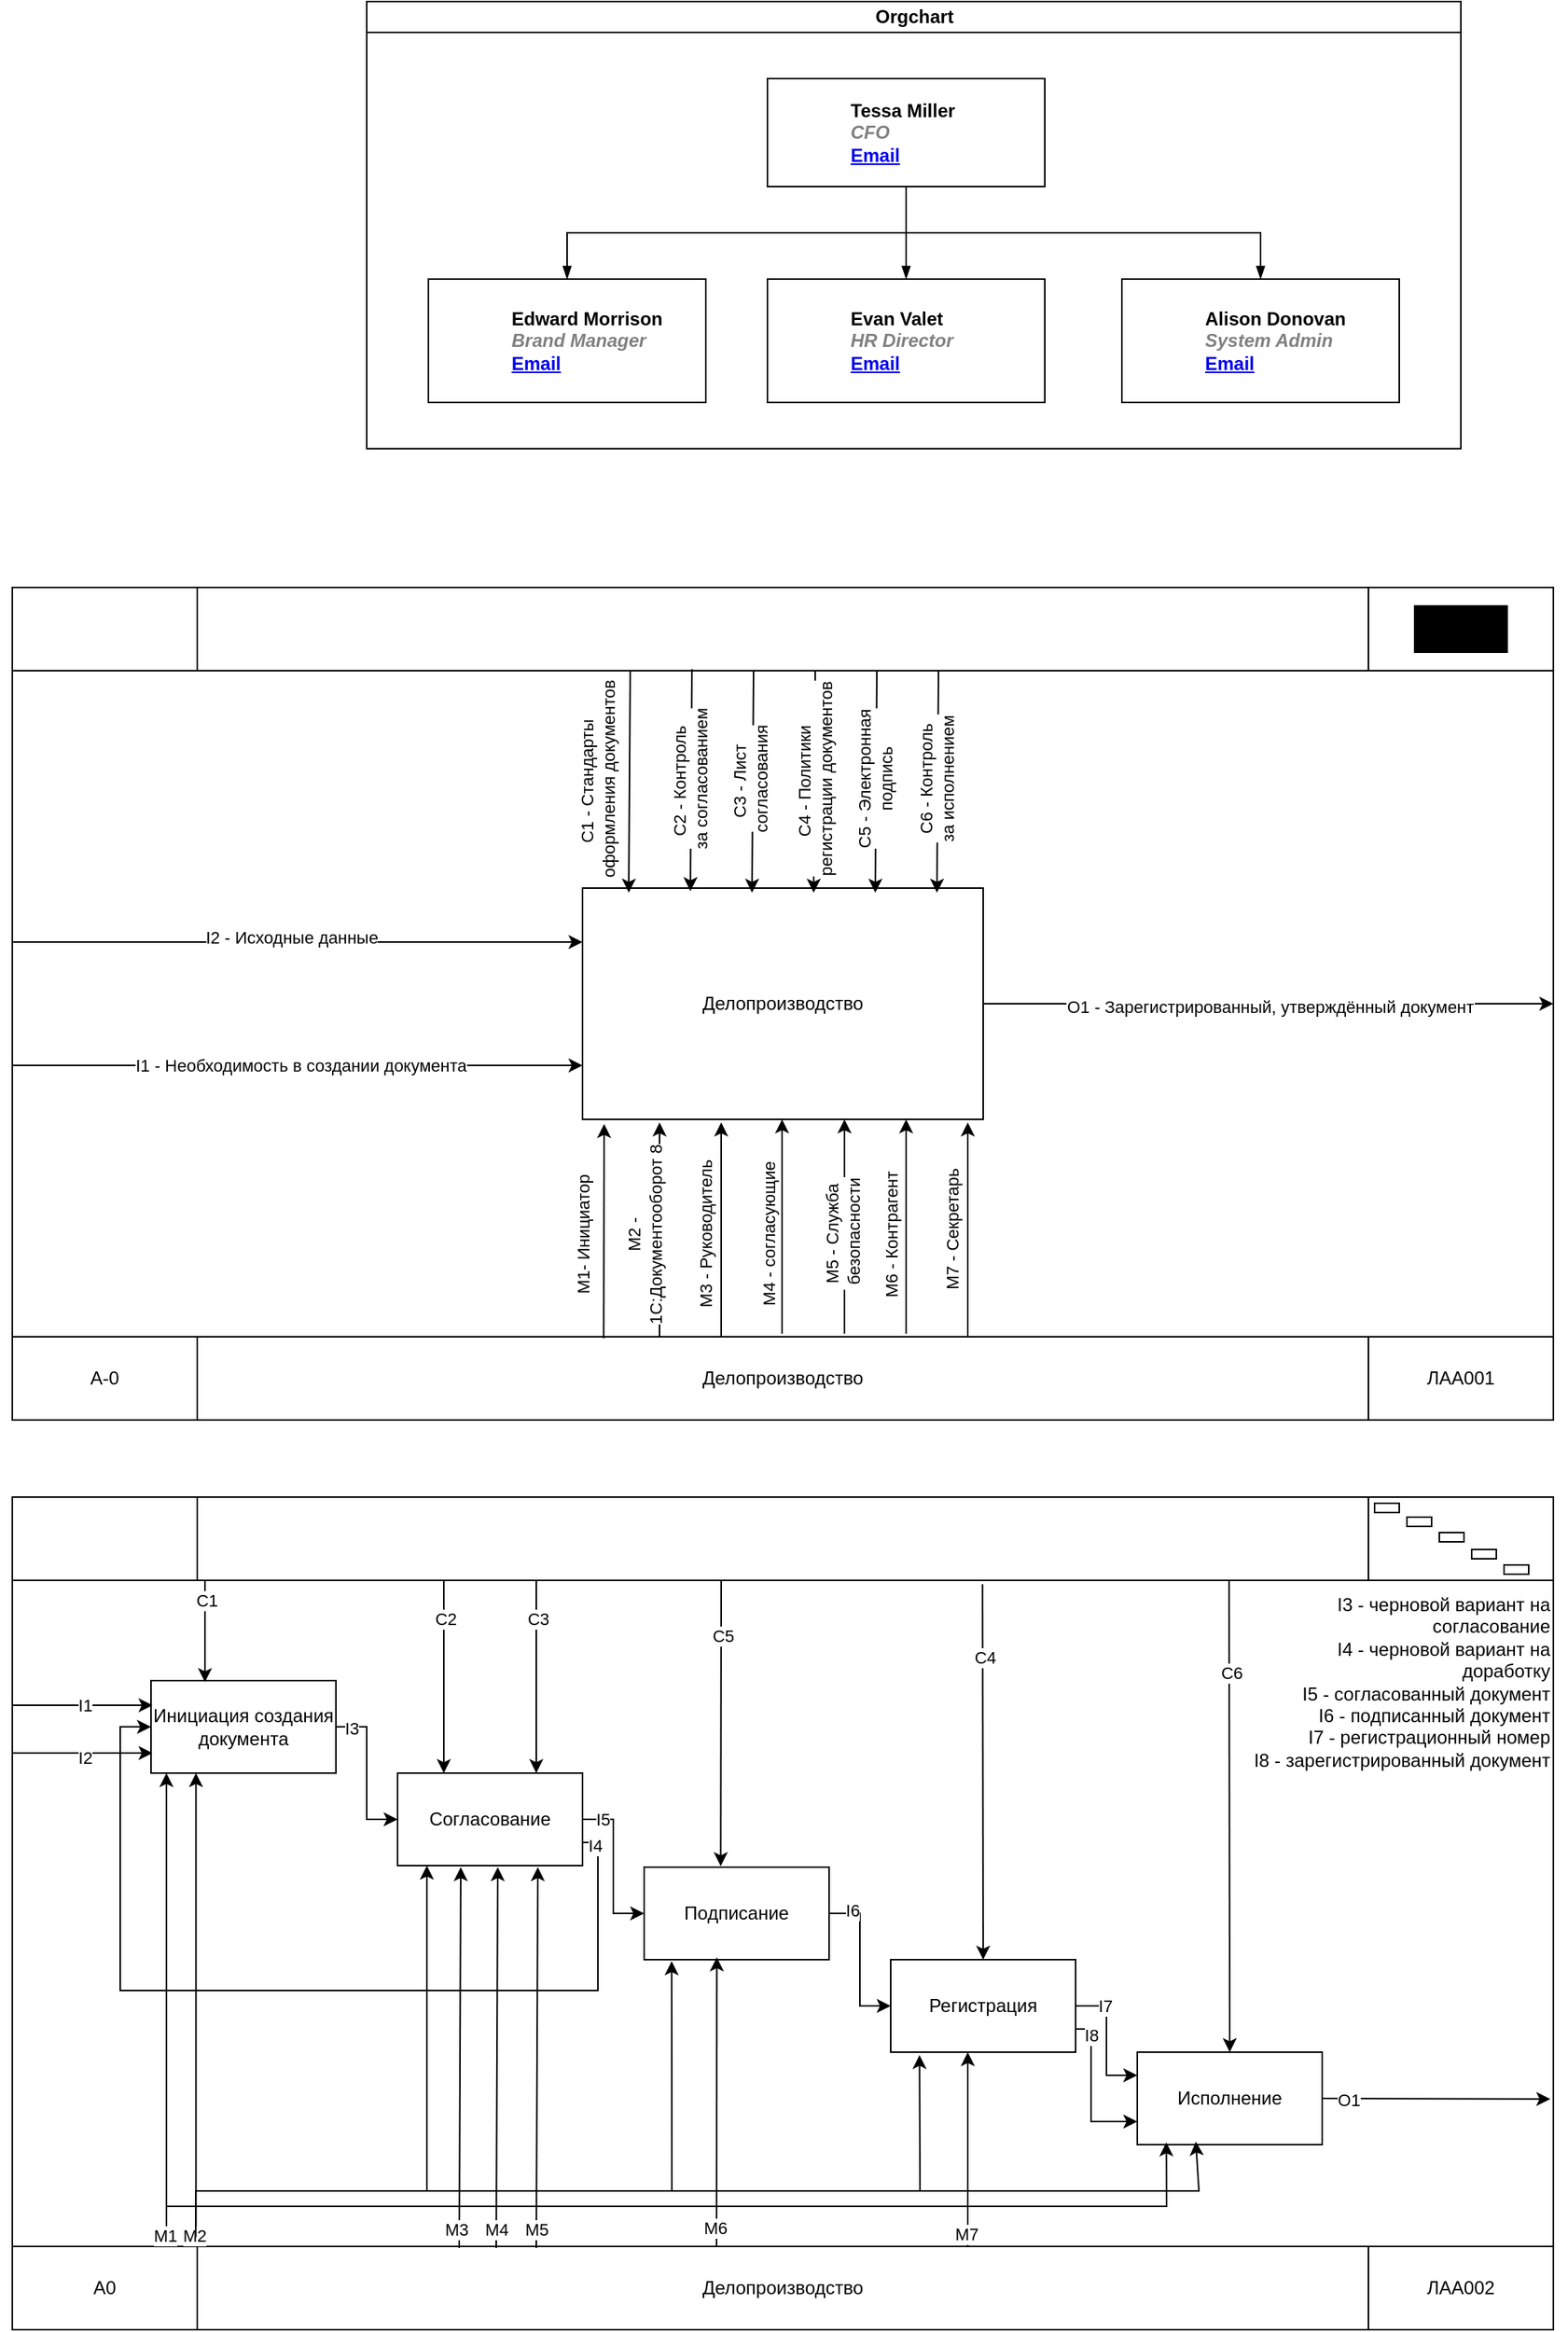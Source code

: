 <mxfile version="25.0.1">
  <diagram id="prtHgNgQTEPvFCAcTncT" name="Page-1">
    <mxGraphModel dx="1982" dy="659" grid="1" gridSize="10" guides="1" tooltips="1" connect="1" arrows="1" fold="1" page="1" pageScale="1" pageWidth="827" pageHeight="1169" math="0" shadow="0">
      <root>
        <mxCell id="0" />
        <mxCell id="1" parent="0" />
        <mxCell id="dNxyNK7c78bLwvsdeMH5-11" value="Orgchart" style="swimlane;html=1;startSize=20;horizontal=1;containerType=tree;glass=0;" parent="1" vertex="1">
          <mxGeometry x="40" y="80" width="710" height="290" as="geometry" />
        </mxCell>
        <UserObject label="%name%&lt;br&gt;&lt;i style=&quot;color: gray&quot;&gt;%position%&lt;/i&gt;&lt;br&gt;&lt;a href=&quot;mailto:%email%&quot;&gt;Email&lt;/a&gt;" name="Tessa Miller" position="CFO" location="Office 1" email="me@example.com" placeholders="1" link="https://www.draw.io" id="dNxyNK7c78bLwvsdeMH5-12">
          <mxCell style="label;image=https://cdn3.iconfinder.com/data/icons/user-avatars-1/512/users-3-128.png;whiteSpace=wrap;html=1;rounded=0;glass=0;treeMoving=1;treeFolding=1;" parent="dNxyNK7c78bLwvsdeMH5-11" vertex="1">
            <mxGeometry x="260" y="50" width="180" height="70" as="geometry" />
          </mxCell>
        </UserObject>
        <mxCell id="dNxyNK7c78bLwvsdeMH5-13" value="" style="endArrow=blockThin;endFill=1;fontSize=11;edgeStyle=elbowEdgeStyle;elbow=vertical;rounded=0;" parent="dNxyNK7c78bLwvsdeMH5-11" source="dNxyNK7c78bLwvsdeMH5-12" target="dNxyNK7c78bLwvsdeMH5-14" edge="1">
          <mxGeometry relative="1" as="geometry" />
        </mxCell>
        <UserObject label="%name%&lt;br&gt;&lt;i style=&quot;color: gray&quot;&gt;%position%&lt;/i&gt;&lt;br&gt;&lt;a href=&quot;mailto:%email%&quot;&gt;Email&lt;/a&gt;" name="Edward Morrison" position="Brand Manager" location="Office 2" email="me@example.com" placeholders="1" link="https://www.draw.io" id="dNxyNK7c78bLwvsdeMH5-14">
          <mxCell style="label;image=https://cdn3.iconfinder.com/data/icons/user-avatars-1/512/users-10-3-128.png;whiteSpace=wrap;html=1;rounded=0;glass=0;treeFolding=1;treeMoving=1;" parent="dNxyNK7c78bLwvsdeMH5-11" vertex="1">
            <mxGeometry x="40" y="180" width="180" height="80" as="geometry" />
          </mxCell>
        </UserObject>
        <mxCell id="dNxyNK7c78bLwvsdeMH5-15" value="" style="endArrow=blockThin;endFill=1;fontSize=11;edgeStyle=elbowEdgeStyle;elbow=vertical;rounded=0;" parent="dNxyNK7c78bLwvsdeMH5-11" source="dNxyNK7c78bLwvsdeMH5-12" target="dNxyNK7c78bLwvsdeMH5-16" edge="1">
          <mxGeometry relative="1" as="geometry" />
        </mxCell>
        <UserObject label="%name%&lt;br&gt;&lt;i style=&quot;color: gray&quot;&gt;%position%&lt;/i&gt;&lt;br&gt;&lt;a href=&quot;mailto:%email%&quot;&gt;Email&lt;/a&gt;" name="Evan Valet" position="HR Director" location="Office 4" email="me@example.com" placeholders="1" link="https://www.draw.io" id="dNxyNK7c78bLwvsdeMH5-16">
          <mxCell style="label;image=https://cdn3.iconfinder.com/data/icons/user-avatars-1/512/users-9-2-128.png;whiteSpace=wrap;html=1;rounded=0;glass=0;treeFolding=1;treeMoving=1;" parent="dNxyNK7c78bLwvsdeMH5-11" vertex="1">
            <mxGeometry x="260" y="180" width="180" height="80" as="geometry" />
          </mxCell>
        </UserObject>
        <mxCell id="dNxyNK7c78bLwvsdeMH5-17" value="" style="endArrow=blockThin;endFill=1;fontSize=11;edgeStyle=elbowEdgeStyle;elbow=vertical;rounded=0;" parent="dNxyNK7c78bLwvsdeMH5-11" source="dNxyNK7c78bLwvsdeMH5-12" target="dNxyNK7c78bLwvsdeMH5-18" edge="1">
          <mxGeometry relative="1" as="geometry" />
        </mxCell>
        <UserObject label="%name%&lt;br&gt;&lt;i style=&quot;color: gray&quot;&gt;%position%&lt;/i&gt;&lt;br&gt;&lt;a href=&quot;mailto:%email%&quot;&gt;Email&lt;/a&gt;" name="Alison Donovan" position="System Admin" location="Office 3" email="me@example.com" placeholders="1" link="https://www.draw.io" id="dNxyNK7c78bLwvsdeMH5-18">
          <mxCell style="label;image=https://cdn3.iconfinder.com/data/icons/user-avatars-1/512/users-2-128.png;whiteSpace=wrap;html=1;rounded=0;glass=0;" parent="dNxyNK7c78bLwvsdeMH5-11" vertex="1">
            <mxGeometry x="490" y="180" width="180" height="80" as="geometry" />
          </mxCell>
        </UserObject>
        <mxCell id="4uhgzGvUtN5T5S1G_zmg-6" value="" style="group" vertex="1" connectable="0" parent="1">
          <mxGeometry x="-190" y="460.0" width="1000" height="540" as="geometry" />
        </mxCell>
        <mxCell id="4uhgzGvUtN5T5S1G_zmg-1" value="" style="shape=process;whiteSpace=wrap;html=1;backgroundOutline=1;rotation=90;" vertex="1" parent="4uhgzGvUtN5T5S1G_zmg-6">
          <mxGeometry x="230" y="-230.0" width="540" height="1000" as="geometry" />
        </mxCell>
        <mxCell id="4uhgzGvUtN5T5S1G_zmg-2" value="" style="rounded=0;whiteSpace=wrap;html=1;" vertex="1" parent="4uhgzGvUtN5T5S1G_zmg-6">
          <mxGeometry y="5.684e-14" width="120" height="54" as="geometry" />
        </mxCell>
        <mxCell id="4uhgzGvUtN5T5S1G_zmg-3" value="ЛАА001" style="rounded=0;whiteSpace=wrap;html=1;" vertex="1" parent="4uhgzGvUtN5T5S1G_zmg-6">
          <mxGeometry x="880" y="486.0" width="120" height="54" as="geometry" />
        </mxCell>
        <mxCell id="4uhgzGvUtN5T5S1G_zmg-4" value="" style="rounded=0;whiteSpace=wrap;html=1;" vertex="1" parent="4uhgzGvUtN5T5S1G_zmg-6">
          <mxGeometry x="880" y="5.684e-14" width="120" height="54" as="geometry" />
        </mxCell>
        <mxCell id="4uhgzGvUtN5T5S1G_zmg-5" value="A-0" style="rounded=0;whiteSpace=wrap;html=1;" vertex="1" parent="4uhgzGvUtN5T5S1G_zmg-6">
          <mxGeometry y="486.0" width="120" height="54" as="geometry" />
        </mxCell>
        <mxCell id="4uhgzGvUtN5T5S1G_zmg-7" value="" style="rounded=0;whiteSpace=wrap;html=1;fillColor=#000000;" vertex="1" parent="4uhgzGvUtN5T5S1G_zmg-6">
          <mxGeometry x="910" y="12" width="60" height="30" as="geometry" />
        </mxCell>
        <mxCell id="4uhgzGvUtN5T5S1G_zmg-8" value="Делопроизводство" style="text;html=1;align=center;verticalAlign=middle;whiteSpace=wrap;rounded=0;" vertex="1" parent="4uhgzGvUtN5T5S1G_zmg-6">
          <mxGeometry x="120" y="486" width="760" height="54" as="geometry" />
        </mxCell>
        <mxCell id="4uhgzGvUtN5T5S1G_zmg-9" value="Делопроизводство" style="rounded=0;whiteSpace=wrap;html=1;" vertex="1" parent="4uhgzGvUtN5T5S1G_zmg-6">
          <mxGeometry x="370" y="195" width="260" height="150" as="geometry" />
        </mxCell>
        <mxCell id="4uhgzGvUtN5T5S1G_zmg-12" value="" style="endArrow=classic;html=1;rounded=0;exitX=0.461;exitY=0.999;exitDx=0;exitDy=0;exitPerimeter=0;entryX=0.004;entryY=0.36;entryDx=0;entryDy=0;entryPerimeter=0;" edge="1" parent="4uhgzGvUtN5T5S1G_zmg-6">
          <mxGeometry width="50" height="50" relative="1" as="geometry">
            <mxPoint y="310.0" as="sourcePoint" />
            <mxPoint x="370" y="310.0" as="targetPoint" />
          </mxGeometry>
        </mxCell>
        <mxCell id="4uhgzGvUtN5T5S1G_zmg-15" value="I1 - Необходимость в создании документа" style="edgeLabel;html=1;align=center;verticalAlign=middle;resizable=0;points=[];" vertex="1" connectable="0" parent="4uhgzGvUtN5T5S1G_zmg-12">
          <mxGeometry x="0.011" relative="1" as="geometry">
            <mxPoint as="offset" />
          </mxGeometry>
        </mxCell>
        <mxCell id="4uhgzGvUtN5T5S1G_zmg-16" value="" style="endArrow=classic;html=1;rounded=0;exitX=0.461;exitY=0.999;exitDx=0;exitDy=0;exitPerimeter=0;entryX=0.004;entryY=0.36;entryDx=0;entryDy=0;entryPerimeter=0;" edge="1" parent="4uhgzGvUtN5T5S1G_zmg-6">
          <mxGeometry width="50" height="50" relative="1" as="geometry">
            <mxPoint y="230.0" as="sourcePoint" />
            <mxPoint x="370" y="230.0" as="targetPoint" />
          </mxGeometry>
        </mxCell>
        <mxCell id="4uhgzGvUtN5T5S1G_zmg-18" value="I2 - Исходные данные" style="edgeLabel;html=1;align=center;verticalAlign=middle;resizable=0;points=[];" vertex="1" connectable="0" parent="4uhgzGvUtN5T5S1G_zmg-16">
          <mxGeometry x="-0.022" y="3" relative="1" as="geometry">
            <mxPoint as="offset" />
          </mxGeometry>
        </mxCell>
        <mxCell id="4uhgzGvUtN5T5S1G_zmg-19" value="" style="endArrow=classic;html=1;rounded=0;entryX=0.054;entryY=0.013;entryDx=0;entryDy=0;entryPerimeter=0;" edge="1" parent="4uhgzGvUtN5T5S1G_zmg-6">
          <mxGeometry width="50" height="50" relative="1" as="geometry">
            <mxPoint x="400.96" y="54.0" as="sourcePoint" />
            <mxPoint x="400.0" y="197.95" as="targetPoint" />
          </mxGeometry>
        </mxCell>
        <mxCell id="4uhgzGvUtN5T5S1G_zmg-25" value="C1 - Стандарты&amp;nbsp;&lt;div&gt;оформления документов&lt;/div&gt;" style="edgeLabel;html=1;align=center;verticalAlign=middle;resizable=0;points=[];rotation=-90;" vertex="1" connectable="0" parent="4uhgzGvUtN5T5S1G_zmg-19">
          <mxGeometry x="-0.083" y="-1" relative="1" as="geometry">
            <mxPoint x="-20" y="5" as="offset" />
          </mxGeometry>
        </mxCell>
        <mxCell id="4uhgzGvUtN5T5S1G_zmg-24" value="" style="endArrow=classic;html=1;rounded=0;entryX=0.054;entryY=0.013;entryDx=0;entryDy=0;entryPerimeter=0;" edge="1" parent="4uhgzGvUtN5T5S1G_zmg-6">
          <mxGeometry width="50" height="50" relative="1" as="geometry">
            <mxPoint x="601" y="54.0" as="sourcePoint" />
            <mxPoint x="600" y="198.0" as="targetPoint" />
          </mxGeometry>
        </mxCell>
        <mxCell id="4uhgzGvUtN5T5S1G_zmg-30" value="C6 - Контроль&lt;div&gt;за исполнением&lt;/div&gt;" style="edgeLabel;html=1;align=center;verticalAlign=middle;resizable=0;points=[];rotation=-90;" vertex="1" connectable="0" parent="4uhgzGvUtN5T5S1G_zmg-24">
          <mxGeometry x="0.153" y="-1" relative="1" as="geometry">
            <mxPoint y="-12" as="offset" />
          </mxGeometry>
        </mxCell>
        <mxCell id="4uhgzGvUtN5T5S1G_zmg-23" value="" style="endArrow=classic;html=1;rounded=0;entryX=0.054;entryY=0.013;entryDx=0;entryDy=0;entryPerimeter=0;" edge="1" parent="4uhgzGvUtN5T5S1G_zmg-6">
          <mxGeometry width="50" height="50" relative="1" as="geometry">
            <mxPoint x="561" y="54.0" as="sourcePoint" />
            <mxPoint x="560" y="198.0" as="targetPoint" />
          </mxGeometry>
        </mxCell>
        <mxCell id="4uhgzGvUtN5T5S1G_zmg-29" value="C5 - Электронная&lt;div&gt;подпись&lt;/div&gt;" style="edgeLabel;html=1;align=center;verticalAlign=middle;resizable=0;points=[];rotation=-90;" vertex="1" connectable="0" parent="4uhgzGvUtN5T5S1G_zmg-23">
          <mxGeometry x="0.111" y="-1" relative="1" as="geometry">
            <mxPoint y="-9" as="offset" />
          </mxGeometry>
        </mxCell>
        <mxCell id="4uhgzGvUtN5T5S1G_zmg-22" value="" style="endArrow=classic;html=1;rounded=0;entryX=0.054;entryY=0.013;entryDx=0;entryDy=0;entryPerimeter=0;" edge="1" parent="4uhgzGvUtN5T5S1G_zmg-6">
          <mxGeometry width="50" height="50" relative="1" as="geometry">
            <mxPoint x="521" y="54.0" as="sourcePoint" />
            <mxPoint x="520" y="198.0" as="targetPoint" />
          </mxGeometry>
        </mxCell>
        <mxCell id="4uhgzGvUtN5T5S1G_zmg-28" value="C4 - Политики&amp;nbsp;&lt;div&gt;регистрации документов&lt;/div&gt;" style="edgeLabel;html=1;align=center;verticalAlign=middle;resizable=0;points=[];rotation=-90;" vertex="1" connectable="0" parent="4uhgzGvUtN5T5S1G_zmg-22">
          <mxGeometry x="0.07" y="-3" relative="1" as="geometry">
            <mxPoint x="3" y="-6" as="offset" />
          </mxGeometry>
        </mxCell>
        <mxCell id="4uhgzGvUtN5T5S1G_zmg-21" value="" style="endArrow=classic;html=1;rounded=0;entryX=0.054;entryY=0.013;entryDx=0;entryDy=0;entryPerimeter=0;" edge="1" parent="4uhgzGvUtN5T5S1G_zmg-6">
          <mxGeometry width="50" height="50" relative="1" as="geometry">
            <mxPoint x="481" y="54.0" as="sourcePoint" />
            <mxPoint x="480" y="198.0" as="targetPoint" />
          </mxGeometry>
        </mxCell>
        <mxCell id="4uhgzGvUtN5T5S1G_zmg-27" value="C3 - Лист&amp;nbsp;&lt;div&gt;согласования&lt;/div&gt;" style="edgeLabel;html=1;align=center;verticalAlign=middle;resizable=0;points=[];rotation=-90;" vertex="1" connectable="0" parent="4uhgzGvUtN5T5S1G_zmg-21">
          <mxGeometry x="0.098" y="-2" relative="1" as="geometry">
            <mxPoint y="-8" as="offset" />
          </mxGeometry>
        </mxCell>
        <mxCell id="4uhgzGvUtN5T5S1G_zmg-20" value="" style="endArrow=classic;html=1;rounded=0;entryX=0.054;entryY=0.013;entryDx=0;entryDy=0;entryPerimeter=0;" edge="1" parent="4uhgzGvUtN5T5S1G_zmg-6">
          <mxGeometry width="50" height="50" relative="1" as="geometry">
            <mxPoint x="441" y="53.0" as="sourcePoint" />
            <mxPoint x="440" y="197.0" as="targetPoint" />
          </mxGeometry>
        </mxCell>
        <mxCell id="4uhgzGvUtN5T5S1G_zmg-26" value="C2 - Контроль&amp;nbsp;&lt;div&gt;за согласованием&lt;/div&gt;" style="edgeLabel;html=1;align=center;verticalAlign=middle;resizable=0;points=[];rotation=-90;" vertex="1" connectable="0" parent="4uhgzGvUtN5T5S1G_zmg-20">
          <mxGeometry x="0.139" y="-1" relative="1" as="geometry">
            <mxPoint y="-10" as="offset" />
          </mxGeometry>
        </mxCell>
        <mxCell id="4uhgzGvUtN5T5S1G_zmg-31" value="" style="endArrow=classic;html=1;rounded=0;" edge="1" parent="4uhgzGvUtN5T5S1G_zmg-6" target="4uhgzGvUtN5T5S1G_zmg-1">
          <mxGeometry width="50" height="50" relative="1" as="geometry">
            <mxPoint x="630" y="270.0" as="sourcePoint" />
            <mxPoint x="680" y="220.0" as="targetPoint" />
          </mxGeometry>
        </mxCell>
        <mxCell id="4uhgzGvUtN5T5S1G_zmg-32" value="O1 - Зарегистрированный, утверждённый документ" style="edgeLabel;html=1;align=center;verticalAlign=middle;resizable=0;points=[];" vertex="1" connectable="0" parent="4uhgzGvUtN5T5S1G_zmg-31">
          <mxGeometry x="0.005" y="-2" relative="1" as="geometry">
            <mxPoint as="offset" />
          </mxGeometry>
        </mxCell>
        <mxCell id="4uhgzGvUtN5T5S1G_zmg-33" value="" style="endArrow=classic;html=1;rounded=0;exitX=0.347;exitY=0.019;exitDx=0;exitDy=0;exitPerimeter=0;entryX=0.054;entryY=1.02;entryDx=0;entryDy=0;entryPerimeter=0;" edge="1" parent="4uhgzGvUtN5T5S1G_zmg-6" source="4uhgzGvUtN5T5S1G_zmg-8" target="4uhgzGvUtN5T5S1G_zmg-9">
          <mxGeometry width="50" height="50" relative="1" as="geometry">
            <mxPoint x="590" y="330.0" as="sourcePoint" />
            <mxPoint x="640" y="280.0" as="targetPoint" />
          </mxGeometry>
        </mxCell>
        <mxCell id="4uhgzGvUtN5T5S1G_zmg-41" value="M1- Инициатор" style="edgeLabel;html=1;align=center;verticalAlign=middle;resizable=0;points=[];rotation=-90;" vertex="1" connectable="0" parent="4uhgzGvUtN5T5S1G_zmg-33">
          <mxGeometry x="-0.065" y="3" relative="1" as="geometry">
            <mxPoint x="-11" y="-2" as="offset" />
          </mxGeometry>
        </mxCell>
        <mxCell id="4uhgzGvUtN5T5S1G_zmg-39" value="" style="endArrow=classic;html=1;rounded=0;exitX=0.347;exitY=0.019;exitDx=0;exitDy=0;exitPerimeter=0;entryX=0.054;entryY=1.02;entryDx=0;entryDy=0;entryPerimeter=0;" edge="1" parent="4uhgzGvUtN5T5S1G_zmg-6">
          <mxGeometry width="50" height="50" relative="1" as="geometry">
            <mxPoint x="580" y="484.0" as="sourcePoint" />
            <mxPoint x="580" y="345.0" as="targetPoint" />
          </mxGeometry>
        </mxCell>
        <mxCell id="4uhgzGvUtN5T5S1G_zmg-46" value="M6 - Контрагент" style="edgeLabel;html=1;align=center;verticalAlign=middle;resizable=0;points=[];rotation=-90;" vertex="1" connectable="0" parent="4uhgzGvUtN5T5S1G_zmg-39">
          <mxGeometry x="-0.293" relative="1" as="geometry">
            <mxPoint x="-10" y="-15" as="offset" />
          </mxGeometry>
        </mxCell>
        <mxCell id="4uhgzGvUtN5T5S1G_zmg-38" value="" style="endArrow=classic;html=1;rounded=0;exitX=0.347;exitY=0.019;exitDx=0;exitDy=0;exitPerimeter=0;entryX=0.054;entryY=1.02;entryDx=0;entryDy=0;entryPerimeter=0;" edge="1" parent="4uhgzGvUtN5T5S1G_zmg-6">
          <mxGeometry width="50" height="50" relative="1" as="geometry">
            <mxPoint x="460" y="486" as="sourcePoint" />
            <mxPoint x="460" y="347.0" as="targetPoint" />
          </mxGeometry>
        </mxCell>
        <mxCell id="4uhgzGvUtN5T5S1G_zmg-43" value="M3 - Руководитель" style="edgeLabel;html=1;align=center;verticalAlign=middle;resizable=0;points=[];rotation=-90;" vertex="1" connectable="0" parent="4uhgzGvUtN5T5S1G_zmg-38">
          <mxGeometry x="-0.041" y="2" relative="1" as="geometry">
            <mxPoint x="-8" as="offset" />
          </mxGeometry>
        </mxCell>
        <mxCell id="4uhgzGvUtN5T5S1G_zmg-37" value="" style="endArrow=classic;html=1;rounded=0;exitX=0.347;exitY=0.019;exitDx=0;exitDy=0;exitPerimeter=0;entryX=0.054;entryY=1.02;entryDx=0;entryDy=0;entryPerimeter=0;" edge="1" parent="4uhgzGvUtN5T5S1G_zmg-6">
          <mxGeometry width="50" height="50" relative="1" as="geometry">
            <mxPoint x="499.5" y="484.0" as="sourcePoint" />
            <mxPoint x="499.5" y="345.0" as="targetPoint" />
          </mxGeometry>
        </mxCell>
        <mxCell id="4uhgzGvUtN5T5S1G_zmg-44" value="M4 - согласующие" style="edgeLabel;html=1;align=center;verticalAlign=middle;resizable=0;points=[];rotation=-90;" vertex="1" connectable="0" parent="4uhgzGvUtN5T5S1G_zmg-37">
          <mxGeometry x="0.01" relative="1" as="geometry">
            <mxPoint x="-9" y="6" as="offset" />
          </mxGeometry>
        </mxCell>
        <mxCell id="4uhgzGvUtN5T5S1G_zmg-36" value="" style="endArrow=classic;html=1;rounded=0;exitX=0.347;exitY=0.019;exitDx=0;exitDy=0;exitPerimeter=0;entryX=0.054;entryY=1.02;entryDx=0;entryDy=0;entryPerimeter=0;" edge="1" parent="4uhgzGvUtN5T5S1G_zmg-6">
          <mxGeometry width="50" height="50" relative="1" as="geometry">
            <mxPoint x="540" y="484.0" as="sourcePoint" />
            <mxPoint x="540" y="345.0" as="targetPoint" />
          </mxGeometry>
        </mxCell>
        <mxCell id="4uhgzGvUtN5T5S1G_zmg-45" value="M5 - Служба&lt;div&gt;&amp;nbsp;безопасности&lt;/div&gt;" style="edgeLabel;html=1;align=center;verticalAlign=middle;resizable=0;points=[];rotation=-90;" vertex="1" connectable="0" parent="4uhgzGvUtN5T5S1G_zmg-36">
          <mxGeometry x="-0.158" y="1" relative="1" as="geometry">
            <mxPoint y="-6" as="offset" />
          </mxGeometry>
        </mxCell>
        <mxCell id="4uhgzGvUtN5T5S1G_zmg-35" value="" style="endArrow=classic;html=1;rounded=0;exitX=0.347;exitY=0.019;exitDx=0;exitDy=0;exitPerimeter=0;entryX=0.054;entryY=1.02;entryDx=0;entryDy=0;entryPerimeter=0;" edge="1" parent="4uhgzGvUtN5T5S1G_zmg-6">
          <mxGeometry width="50" height="50" relative="1" as="geometry">
            <mxPoint x="620" y="486.0" as="sourcePoint" />
            <mxPoint x="620" y="347.0" as="targetPoint" />
          </mxGeometry>
        </mxCell>
        <mxCell id="4uhgzGvUtN5T5S1G_zmg-47" value="M7 - Секретарь" style="edgeLabel;html=1;align=center;verticalAlign=middle;resizable=0;points=[];rotation=-90;" vertex="1" connectable="0" parent="4uhgzGvUtN5T5S1G_zmg-35">
          <mxGeometry x="-0.001" y="-1" relative="1" as="geometry">
            <mxPoint x="-11" as="offset" />
          </mxGeometry>
        </mxCell>
        <mxCell id="4uhgzGvUtN5T5S1G_zmg-34" value="" style="endArrow=classic;html=1;rounded=0;exitX=0.347;exitY=0.019;exitDx=0;exitDy=0;exitPerimeter=0;entryX=0.054;entryY=1.02;entryDx=0;entryDy=0;entryPerimeter=0;" edge="1" parent="4uhgzGvUtN5T5S1G_zmg-6">
          <mxGeometry width="50" height="50" relative="1" as="geometry">
            <mxPoint x="420" y="486.0" as="sourcePoint" />
            <mxPoint x="420" y="347.0" as="targetPoint" />
          </mxGeometry>
        </mxCell>
        <mxCell id="4uhgzGvUtN5T5S1G_zmg-42" value="&amp;nbsp;M2 -&amp;nbsp;&lt;div&gt;1C:Документооборот 8&lt;/div&gt;" style="edgeLabel;html=1;align=center;verticalAlign=middle;resizable=0;points=[];rotation=-90;" vertex="1" connectable="0" parent="4uhgzGvUtN5T5S1G_zmg-34">
          <mxGeometry x="-0.05" relative="1" as="geometry">
            <mxPoint x="-10" as="offset" />
          </mxGeometry>
        </mxCell>
        <mxCell id="4uhgzGvUtN5T5S1G_zmg-49" value="" style="group" vertex="1" connectable="0" parent="1">
          <mxGeometry x="-190" y="1050" width="1000" height="540" as="geometry" />
        </mxCell>
        <mxCell id="4uhgzGvUtN5T5S1G_zmg-50" value="" style="shape=process;whiteSpace=wrap;html=1;backgroundOutline=1;rotation=90;" vertex="1" parent="4uhgzGvUtN5T5S1G_zmg-49">
          <mxGeometry x="230" y="-230.0" width="540" height="1000" as="geometry" />
        </mxCell>
        <mxCell id="4uhgzGvUtN5T5S1G_zmg-51" value="" style="rounded=0;whiteSpace=wrap;html=1;" vertex="1" parent="4uhgzGvUtN5T5S1G_zmg-49">
          <mxGeometry y="5.684e-14" width="120" height="54" as="geometry" />
        </mxCell>
        <mxCell id="4uhgzGvUtN5T5S1G_zmg-52" value="ЛАА002" style="rounded=0;whiteSpace=wrap;html=1;" vertex="1" parent="4uhgzGvUtN5T5S1G_zmg-49">
          <mxGeometry x="880" y="486.0" width="120" height="54" as="geometry" />
        </mxCell>
        <mxCell id="4uhgzGvUtN5T5S1G_zmg-53" value="" style="rounded=0;whiteSpace=wrap;html=1;" vertex="1" parent="4uhgzGvUtN5T5S1G_zmg-49">
          <mxGeometry x="880" y="5.684e-14" width="120" height="54" as="geometry" />
        </mxCell>
        <mxCell id="4uhgzGvUtN5T5S1G_zmg-54" value="A0" style="rounded=0;whiteSpace=wrap;html=1;" vertex="1" parent="4uhgzGvUtN5T5S1G_zmg-49">
          <mxGeometry y="486.0" width="120" height="54" as="geometry" />
        </mxCell>
        <mxCell id="4uhgzGvUtN5T5S1G_zmg-56" value="Делопроизводство" style="text;html=1;align=center;verticalAlign=middle;whiteSpace=wrap;rounded=0;" vertex="1" parent="4uhgzGvUtN5T5S1G_zmg-49">
          <mxGeometry x="120" y="486" width="760" height="54" as="geometry" />
        </mxCell>
        <mxCell id="4uhgzGvUtN5T5S1G_zmg-155" style="edgeStyle=orthogonalEdgeStyle;rounded=0;orthogonalLoop=1;jettySize=auto;html=1;exitX=1;exitY=0.5;exitDx=0;exitDy=0;" edge="1" parent="4uhgzGvUtN5T5S1G_zmg-49" source="4uhgzGvUtN5T5S1G_zmg-90" target="4uhgzGvUtN5T5S1G_zmg-109">
          <mxGeometry relative="1" as="geometry" />
        </mxCell>
        <mxCell id="4uhgzGvUtN5T5S1G_zmg-160" value="I3" style="edgeLabel;html=1;align=center;verticalAlign=middle;resizable=0;points=[];" vertex="1" connectable="0" parent="4uhgzGvUtN5T5S1G_zmg-155">
          <mxGeometry x="-0.807" y="-1" relative="1" as="geometry">
            <mxPoint as="offset" />
          </mxGeometry>
        </mxCell>
        <mxCell id="4uhgzGvUtN5T5S1G_zmg-90" value="Инициация создания документа" style="rounded=0;whiteSpace=wrap;html=1;" vertex="1" parent="4uhgzGvUtN5T5S1G_zmg-49">
          <mxGeometry x="90" y="119" width="120" height="60" as="geometry" />
        </mxCell>
        <mxCell id="4uhgzGvUtN5T5S1G_zmg-91" value="" style="rounded=0;whiteSpace=wrap;html=1;" vertex="1" parent="4uhgzGvUtN5T5S1G_zmg-49">
          <mxGeometry x="884" y="4" width="16" height="6" as="geometry" />
        </mxCell>
        <mxCell id="4uhgzGvUtN5T5S1G_zmg-92" value="" style="rounded=0;whiteSpace=wrap;html=1;" vertex="1" parent="4uhgzGvUtN5T5S1G_zmg-49">
          <mxGeometry x="905" y="13" width="16" height="6" as="geometry" />
        </mxCell>
        <mxCell id="4uhgzGvUtN5T5S1G_zmg-112" value="Исполнение" style="rounded=0;whiteSpace=wrap;html=1;" vertex="1" parent="4uhgzGvUtN5T5S1G_zmg-49">
          <mxGeometry x="730" y="360" width="120" height="60" as="geometry" />
        </mxCell>
        <mxCell id="4uhgzGvUtN5T5S1G_zmg-158" style="edgeStyle=orthogonalEdgeStyle;rounded=0;orthogonalLoop=1;jettySize=auto;html=1;exitX=1;exitY=0.5;exitDx=0;exitDy=0;entryX=0;entryY=0.25;entryDx=0;entryDy=0;" edge="1" parent="4uhgzGvUtN5T5S1G_zmg-49" source="4uhgzGvUtN5T5S1G_zmg-111" target="4uhgzGvUtN5T5S1G_zmg-112">
          <mxGeometry relative="1" as="geometry" />
        </mxCell>
        <mxCell id="4uhgzGvUtN5T5S1G_zmg-164" value="I7" style="edgeLabel;html=1;align=center;verticalAlign=middle;resizable=0;points=[];" vertex="1" connectable="0" parent="4uhgzGvUtN5T5S1G_zmg-158">
          <mxGeometry x="-0.563" relative="1" as="geometry">
            <mxPoint as="offset" />
          </mxGeometry>
        </mxCell>
        <mxCell id="4uhgzGvUtN5T5S1G_zmg-165" style="edgeStyle=orthogonalEdgeStyle;rounded=0;orthogonalLoop=1;jettySize=auto;html=1;exitX=1;exitY=0.75;exitDx=0;exitDy=0;entryX=0;entryY=0.75;entryDx=0;entryDy=0;" edge="1" parent="4uhgzGvUtN5T5S1G_zmg-49" source="4uhgzGvUtN5T5S1G_zmg-111" target="4uhgzGvUtN5T5S1G_zmg-112">
          <mxGeometry relative="1" as="geometry">
            <Array as="points">
              <mxPoint x="700" y="345" />
              <mxPoint x="700" y="405" />
            </Array>
          </mxGeometry>
        </mxCell>
        <mxCell id="4uhgzGvUtN5T5S1G_zmg-166" value="I8" style="edgeLabel;html=1;align=center;verticalAlign=middle;resizable=0;points=[];" vertex="1" connectable="0" parent="4uhgzGvUtN5T5S1G_zmg-165">
          <mxGeometry x="-0.73" relative="1" as="geometry">
            <mxPoint as="offset" />
          </mxGeometry>
        </mxCell>
        <mxCell id="4uhgzGvUtN5T5S1G_zmg-111" value="Регистрация" style="rounded=0;whiteSpace=wrap;html=1;" vertex="1" parent="4uhgzGvUtN5T5S1G_zmg-49">
          <mxGeometry x="570" y="300" width="120" height="60" as="geometry" />
        </mxCell>
        <mxCell id="4uhgzGvUtN5T5S1G_zmg-157" style="edgeStyle=orthogonalEdgeStyle;rounded=0;orthogonalLoop=1;jettySize=auto;html=1;exitX=1;exitY=0.5;exitDx=0;exitDy=0;" edge="1" parent="4uhgzGvUtN5T5S1G_zmg-49" source="4uhgzGvUtN5T5S1G_zmg-110" target="4uhgzGvUtN5T5S1G_zmg-111">
          <mxGeometry relative="1" as="geometry" />
        </mxCell>
        <mxCell id="4uhgzGvUtN5T5S1G_zmg-163" value="I6" style="edgeLabel;html=1;align=center;verticalAlign=middle;resizable=0;points=[];" vertex="1" connectable="0" parent="4uhgzGvUtN5T5S1G_zmg-157">
          <mxGeometry x="-0.707" y="2" relative="1" as="geometry">
            <mxPoint as="offset" />
          </mxGeometry>
        </mxCell>
        <mxCell id="4uhgzGvUtN5T5S1G_zmg-110" value="Подписание" style="rounded=0;whiteSpace=wrap;html=1;" vertex="1" parent="4uhgzGvUtN5T5S1G_zmg-49">
          <mxGeometry x="410" y="240" width="120" height="60" as="geometry" />
        </mxCell>
        <mxCell id="4uhgzGvUtN5T5S1G_zmg-156" style="edgeStyle=orthogonalEdgeStyle;rounded=0;orthogonalLoop=1;jettySize=auto;html=1;exitX=1;exitY=0.5;exitDx=0;exitDy=0;entryX=0;entryY=0.5;entryDx=0;entryDy=0;" edge="1" parent="4uhgzGvUtN5T5S1G_zmg-49" source="4uhgzGvUtN5T5S1G_zmg-109" target="4uhgzGvUtN5T5S1G_zmg-110">
          <mxGeometry relative="1" as="geometry" />
        </mxCell>
        <mxCell id="4uhgzGvUtN5T5S1G_zmg-162" value="I5" style="edgeLabel;html=1;align=center;verticalAlign=middle;resizable=0;points=[];" vertex="1" connectable="0" parent="4uhgzGvUtN5T5S1G_zmg-156">
          <mxGeometry x="-0.743" relative="1" as="geometry">
            <mxPoint as="offset" />
          </mxGeometry>
        </mxCell>
        <mxCell id="4uhgzGvUtN5T5S1G_zmg-159" style="edgeStyle=orthogonalEdgeStyle;rounded=0;orthogonalLoop=1;jettySize=auto;html=1;exitX=1;exitY=0.75;exitDx=0;exitDy=0;entryX=0;entryY=0.5;entryDx=0;entryDy=0;" edge="1" parent="4uhgzGvUtN5T5S1G_zmg-49" source="4uhgzGvUtN5T5S1G_zmg-109" target="4uhgzGvUtN5T5S1G_zmg-90">
          <mxGeometry relative="1" as="geometry">
            <Array as="points">
              <mxPoint x="380" y="224" />
              <mxPoint x="380" y="320" />
              <mxPoint x="70" y="320" />
              <mxPoint x="70" y="149" />
            </Array>
          </mxGeometry>
        </mxCell>
        <mxCell id="4uhgzGvUtN5T5S1G_zmg-161" value="I4" style="edgeLabel;html=1;align=center;verticalAlign=middle;resizable=0;points=[];" vertex="1" connectable="0" parent="4uhgzGvUtN5T5S1G_zmg-159">
          <mxGeometry x="-0.961" y="-2" relative="1" as="geometry">
            <mxPoint as="offset" />
          </mxGeometry>
        </mxCell>
        <mxCell id="4uhgzGvUtN5T5S1G_zmg-109" value="Согласование" style="rounded=0;whiteSpace=wrap;html=1;" vertex="1" parent="4uhgzGvUtN5T5S1G_zmg-49">
          <mxGeometry x="250" y="179" width="120" height="60" as="geometry" />
        </mxCell>
        <mxCell id="4uhgzGvUtN5T5S1G_zmg-113" value="" style="endArrow=classic;html=1;rounded=0;exitX=0.25;exitY=1;exitDx=0;exitDy=0;" edge="1" parent="4uhgzGvUtN5T5S1G_zmg-49" source="4uhgzGvUtN5T5S1G_zmg-50">
          <mxGeometry width="50" height="50" relative="1" as="geometry">
            <mxPoint x="480" y="260" as="sourcePoint" />
            <mxPoint x="91" y="135" as="targetPoint" />
          </mxGeometry>
        </mxCell>
        <mxCell id="4uhgzGvUtN5T5S1G_zmg-115" value="I1" style="edgeLabel;html=1;align=center;verticalAlign=middle;resizable=0;points=[];" vertex="1" connectable="0" parent="4uhgzGvUtN5T5S1G_zmg-113">
          <mxGeometry x="0.018" relative="1" as="geometry">
            <mxPoint as="offset" />
          </mxGeometry>
        </mxCell>
        <mxCell id="4uhgzGvUtN5T5S1G_zmg-114" value="" style="endArrow=classic;html=1;rounded=0;exitX=0.25;exitY=1;exitDx=0;exitDy=0;" edge="1" parent="4uhgzGvUtN5T5S1G_zmg-49">
          <mxGeometry width="50" height="50" relative="1" as="geometry">
            <mxPoint y="166" as="sourcePoint" />
            <mxPoint x="91" y="166" as="targetPoint" />
          </mxGeometry>
        </mxCell>
        <mxCell id="4uhgzGvUtN5T5S1G_zmg-116" value="I2" style="edgeLabel;html=1;align=center;verticalAlign=middle;resizable=0;points=[];" vertex="1" connectable="0" parent="4uhgzGvUtN5T5S1G_zmg-114">
          <mxGeometry x="0.165" y="-3" relative="1" as="geometry">
            <mxPoint x="-6" as="offset" />
          </mxGeometry>
        </mxCell>
        <mxCell id="4uhgzGvUtN5T5S1G_zmg-117" value="" style="endArrow=classic;html=1;rounded=0;entryX=0;entryY=1;entryDx=0;entryDy=0;" edge="1" parent="4uhgzGvUtN5T5S1G_zmg-49">
          <mxGeometry width="50" height="50" relative="1" as="geometry">
            <mxPoint x="100" y="486" as="sourcePoint" />
            <mxPoint x="100.0" y="179" as="targetPoint" />
          </mxGeometry>
        </mxCell>
        <mxCell id="4uhgzGvUtN5T5S1G_zmg-118" value="" style="endArrow=classic;html=1;rounded=0;entryX=0.157;entryY=0.975;entryDx=0;entryDy=0;entryPerimeter=0;" edge="1" parent="4uhgzGvUtN5T5S1G_zmg-49" target="4uhgzGvUtN5T5S1G_zmg-112">
          <mxGeometry width="50" height="50" relative="1" as="geometry">
            <mxPoint x="100" y="486" as="sourcePoint" />
            <mxPoint x="150" y="436" as="targetPoint" />
            <Array as="points">
              <mxPoint x="100" y="460" />
              <mxPoint x="749" y="460" />
            </Array>
          </mxGeometry>
        </mxCell>
        <mxCell id="4uhgzGvUtN5T5S1G_zmg-119" value="M1" style="edgeLabel;html=1;align=center;verticalAlign=middle;resizable=0;points=[];" vertex="1" connectable="0" parent="4uhgzGvUtN5T5S1G_zmg-118">
          <mxGeometry x="-0.979" y="1" relative="1" as="geometry">
            <mxPoint as="offset" />
          </mxGeometry>
        </mxCell>
        <mxCell id="4uhgzGvUtN5T5S1G_zmg-121" value="" style="endArrow=classic;html=1;rounded=0;entryX=0;entryY=1;entryDx=0;entryDy=0;" edge="1" parent="4uhgzGvUtN5T5S1G_zmg-49">
          <mxGeometry width="50" height="50" relative="1" as="geometry">
            <mxPoint x="119.17" y="486" as="sourcePoint" />
            <mxPoint x="119.17" y="179" as="targetPoint" />
          </mxGeometry>
        </mxCell>
        <mxCell id="4uhgzGvUtN5T5S1G_zmg-122" value="" style="endArrow=classic;html=1;rounded=0;entryX=0.157;entryY=0.975;entryDx=0;entryDy=0;entryPerimeter=0;" edge="1" parent="4uhgzGvUtN5T5S1G_zmg-49">
          <mxGeometry width="50" height="50" relative="1" as="geometry">
            <mxPoint x="119" y="486" as="sourcePoint" />
            <mxPoint x="768" y="418" as="targetPoint" />
            <Array as="points">
              <mxPoint x="119" y="450" />
              <mxPoint x="770" y="450" />
            </Array>
          </mxGeometry>
        </mxCell>
        <mxCell id="4uhgzGvUtN5T5S1G_zmg-123" value="M2" style="edgeLabel;html=1;align=center;verticalAlign=middle;resizable=0;points=[];" vertex="1" connectable="0" parent="4uhgzGvUtN5T5S1G_zmg-122">
          <mxGeometry x="-0.979" y="1" relative="1" as="geometry">
            <mxPoint as="offset" />
          </mxGeometry>
        </mxCell>
        <mxCell id="4uhgzGvUtN5T5S1G_zmg-127" value="" style="endArrow=classic;html=1;rounded=0;" edge="1" parent="4uhgzGvUtN5T5S1G_zmg-49">
          <mxGeometry width="50" height="50" relative="1" as="geometry">
            <mxPoint x="119" y="480" as="sourcePoint" />
            <mxPoint x="269" y="239" as="targetPoint" />
            <Array as="points">
              <mxPoint x="119" y="450" />
              <mxPoint x="269" y="450" />
            </Array>
          </mxGeometry>
        </mxCell>
        <mxCell id="4uhgzGvUtN5T5S1G_zmg-128" value="" style="endArrow=classic;html=1;rounded=0;entryX=0.157;entryY=1.017;entryDx=0;entryDy=0;entryPerimeter=0;" edge="1" parent="4uhgzGvUtN5T5S1G_zmg-49">
          <mxGeometry width="50" height="50" relative="1" as="geometry">
            <mxPoint x="119" y="470" as="sourcePoint" />
            <mxPoint x="427.84" y="301.02" as="targetPoint" />
            <Array as="points">
              <mxPoint x="119" y="450" />
              <mxPoint x="428" y="450" />
            </Array>
          </mxGeometry>
        </mxCell>
        <mxCell id="4uhgzGvUtN5T5S1G_zmg-129" value="" style="endArrow=classic;html=1;rounded=0;entryX=0.164;entryY=1.031;entryDx=0;entryDy=0;entryPerimeter=0;" edge="1" parent="4uhgzGvUtN5T5S1G_zmg-49">
          <mxGeometry width="50" height="50" relative="1" as="geometry">
            <mxPoint x="119" y="470" as="sourcePoint" />
            <mxPoint x="588.68" y="361.86" as="targetPoint" />
            <Array as="points">
              <mxPoint x="119" y="450" />
              <mxPoint x="589" y="450" />
            </Array>
          </mxGeometry>
        </mxCell>
        <mxCell id="4uhgzGvUtN5T5S1G_zmg-130" value="" style="endArrow=classic;html=1;rounded=0;entryX=0.25;entryY=1;entryDx=0;entryDy=0;" edge="1" parent="4uhgzGvUtN5T5S1G_zmg-49">
          <mxGeometry width="50" height="50" relative="1" as="geometry">
            <mxPoint x="290" y="487" as="sourcePoint" />
            <mxPoint x="291" y="240" as="targetPoint" />
          </mxGeometry>
        </mxCell>
        <mxCell id="4uhgzGvUtN5T5S1G_zmg-133" value="M3" style="edgeLabel;html=1;align=center;verticalAlign=middle;resizable=0;points=[];" vertex="1" connectable="0" parent="4uhgzGvUtN5T5S1G_zmg-130">
          <mxGeometry x="-0.897" y="2" relative="1" as="geometry">
            <mxPoint as="offset" />
          </mxGeometry>
        </mxCell>
        <mxCell id="4uhgzGvUtN5T5S1G_zmg-132" value="" style="endArrow=classic;html=1;rounded=0;entryX=0.25;entryY=1;entryDx=0;entryDy=0;" edge="1" parent="4uhgzGvUtN5T5S1G_zmg-49">
          <mxGeometry width="50" height="50" relative="1" as="geometry">
            <mxPoint x="340" y="487" as="sourcePoint" />
            <mxPoint x="341" y="240" as="targetPoint" />
          </mxGeometry>
        </mxCell>
        <mxCell id="4uhgzGvUtN5T5S1G_zmg-135" value="M5" style="edgeLabel;html=1;align=center;verticalAlign=middle;resizable=0;points=[];" vertex="1" connectable="0" parent="4uhgzGvUtN5T5S1G_zmg-132">
          <mxGeometry x="-0.897" relative="1" as="geometry">
            <mxPoint as="offset" />
          </mxGeometry>
        </mxCell>
        <mxCell id="4uhgzGvUtN5T5S1G_zmg-138" value="" style="endArrow=classic;html=1;rounded=0;" edge="1" parent="4uhgzGvUtN5T5S1G_zmg-49">
          <mxGeometry width="50" height="50" relative="1" as="geometry">
            <mxPoint x="620" y="486" as="sourcePoint" />
            <mxPoint x="620" y="360" as="targetPoint" />
          </mxGeometry>
        </mxCell>
        <mxCell id="4uhgzGvUtN5T5S1G_zmg-139" value="M7" style="edgeLabel;html=1;align=center;verticalAlign=middle;resizable=0;points=[];" vertex="1" connectable="0" parent="4uhgzGvUtN5T5S1G_zmg-138">
          <mxGeometry x="-0.867" y="1" relative="1" as="geometry">
            <mxPoint as="offset" />
          </mxGeometry>
        </mxCell>
        <mxCell id="4uhgzGvUtN5T5S1G_zmg-140" value="" style="endArrow=classic;html=1;rounded=0;" edge="1" parent="4uhgzGvUtN5T5S1G_zmg-49">
          <mxGeometry width="50" height="50" relative="1" as="geometry">
            <mxPoint x="125" y="54" as="sourcePoint" />
            <mxPoint x="125" y="120" as="targetPoint" />
          </mxGeometry>
        </mxCell>
        <mxCell id="4uhgzGvUtN5T5S1G_zmg-141" value="C1" style="edgeLabel;html=1;align=center;verticalAlign=middle;resizable=0;points=[];" vertex="1" connectable="0" parent="4uhgzGvUtN5T5S1G_zmg-140">
          <mxGeometry x="-0.611" y="1" relative="1" as="geometry">
            <mxPoint as="offset" />
          </mxGeometry>
        </mxCell>
        <mxCell id="4uhgzGvUtN5T5S1G_zmg-142" value="" style="endArrow=classic;html=1;rounded=0;entryX=0.25;entryY=0;entryDx=0;entryDy=0;" edge="1" parent="4uhgzGvUtN5T5S1G_zmg-49" target="4uhgzGvUtN5T5S1G_zmg-109">
          <mxGeometry width="50" height="50" relative="1" as="geometry">
            <mxPoint x="280" y="54" as="sourcePoint" />
            <mxPoint x="280" y="120" as="targetPoint" />
          </mxGeometry>
        </mxCell>
        <mxCell id="4uhgzGvUtN5T5S1G_zmg-143" value="C2" style="edgeLabel;html=1;align=center;verticalAlign=middle;resizable=0;points=[];" vertex="1" connectable="0" parent="4uhgzGvUtN5T5S1G_zmg-142">
          <mxGeometry x="-0.611" y="1" relative="1" as="geometry">
            <mxPoint as="offset" />
          </mxGeometry>
        </mxCell>
        <mxCell id="4uhgzGvUtN5T5S1G_zmg-144" value="" style="endArrow=classic;html=1;rounded=0;entryX=0.25;entryY=0;entryDx=0;entryDy=0;" edge="1" parent="4uhgzGvUtN5T5S1G_zmg-49">
          <mxGeometry width="50" height="50" relative="1" as="geometry">
            <mxPoint x="340" y="54" as="sourcePoint" />
            <mxPoint x="340" y="179" as="targetPoint" />
          </mxGeometry>
        </mxCell>
        <mxCell id="4uhgzGvUtN5T5S1G_zmg-145" value="C3" style="edgeLabel;html=1;align=center;verticalAlign=middle;resizable=0;points=[];" vertex="1" connectable="0" parent="4uhgzGvUtN5T5S1G_zmg-144">
          <mxGeometry x="-0.611" y="1" relative="1" as="geometry">
            <mxPoint as="offset" />
          </mxGeometry>
        </mxCell>
        <mxCell id="4uhgzGvUtN5T5S1G_zmg-146" value="" style="endArrow=classic;html=1;rounded=0;entryX=0.414;entryY=-0.011;entryDx=0;entryDy=0;entryPerimeter=0;" edge="1" parent="4uhgzGvUtN5T5S1G_zmg-49" target="4uhgzGvUtN5T5S1G_zmg-110">
          <mxGeometry width="50" height="50" relative="1" as="geometry">
            <mxPoint x="460" y="54" as="sourcePoint" />
            <mxPoint x="460" y="179" as="targetPoint" />
          </mxGeometry>
        </mxCell>
        <mxCell id="4uhgzGvUtN5T5S1G_zmg-147" value="C5" style="edgeLabel;html=1;align=center;verticalAlign=middle;resizable=0;points=[];" vertex="1" connectable="0" parent="4uhgzGvUtN5T5S1G_zmg-146">
          <mxGeometry x="-0.611" y="1" relative="1" as="geometry">
            <mxPoint as="offset" />
          </mxGeometry>
        </mxCell>
        <mxCell id="4uhgzGvUtN5T5S1G_zmg-148" value="" style="endArrow=classic;html=1;rounded=0;entryX=0.5;entryY=0;entryDx=0;entryDy=0;" edge="1" parent="4uhgzGvUtN5T5S1G_zmg-49" target="4uhgzGvUtN5T5S1G_zmg-111">
          <mxGeometry width="50" height="50" relative="1" as="geometry">
            <mxPoint x="629.58" y="56.5" as="sourcePoint" />
            <mxPoint x="629.58" y="241.5" as="targetPoint" />
          </mxGeometry>
        </mxCell>
        <mxCell id="4uhgzGvUtN5T5S1G_zmg-149" value="C4" style="edgeLabel;html=1;align=center;verticalAlign=middle;resizable=0;points=[];" vertex="1" connectable="0" parent="4uhgzGvUtN5T5S1G_zmg-148">
          <mxGeometry x="-0.611" y="1" relative="1" as="geometry">
            <mxPoint as="offset" />
          </mxGeometry>
        </mxCell>
        <mxCell id="4uhgzGvUtN5T5S1G_zmg-150" value="" style="endArrow=classic;html=1;rounded=0;entryX=0.5;entryY=0;entryDx=0;entryDy=0;" edge="1" parent="4uhgzGvUtN5T5S1G_zmg-49" target="4uhgzGvUtN5T5S1G_zmg-112">
          <mxGeometry width="50" height="50" relative="1" as="geometry">
            <mxPoint x="789.58" y="54" as="sourcePoint" />
            <mxPoint x="790" y="297.5" as="targetPoint" />
          </mxGeometry>
        </mxCell>
        <mxCell id="4uhgzGvUtN5T5S1G_zmg-151" value="C6" style="edgeLabel;html=1;align=center;verticalAlign=middle;resizable=0;points=[];" vertex="1" connectable="0" parent="4uhgzGvUtN5T5S1G_zmg-150">
          <mxGeometry x="-0.611" y="1" relative="1" as="geometry">
            <mxPoint as="offset" />
          </mxGeometry>
        </mxCell>
        <mxCell id="4uhgzGvUtN5T5S1G_zmg-152" value="" style="endArrow=classic;html=1;rounded=0;entryX=0.723;entryY=0.002;entryDx=0;entryDy=0;entryPerimeter=0;" edge="1" parent="4uhgzGvUtN5T5S1G_zmg-49" target="4uhgzGvUtN5T5S1G_zmg-50">
          <mxGeometry width="50" height="50" relative="1" as="geometry">
            <mxPoint x="850" y="390" as="sourcePoint" />
            <mxPoint x="900" y="340" as="targetPoint" />
          </mxGeometry>
        </mxCell>
        <mxCell id="4uhgzGvUtN5T5S1G_zmg-153" value="O1" style="edgeLabel;html=1;align=center;verticalAlign=middle;resizable=0;points=[];" vertex="1" connectable="0" parent="4uhgzGvUtN5T5S1G_zmg-152">
          <mxGeometry x="-0.779" y="-1" relative="1" as="geometry">
            <mxPoint as="offset" />
          </mxGeometry>
        </mxCell>
        <mxCell id="4uhgzGvUtN5T5S1G_zmg-167" value="I3 - черновой вариант на согласование&lt;div&gt;I4 - черновой вариант на доработку&lt;/div&gt;&lt;div&gt;I5 - согласованный документ&lt;/div&gt;&lt;div&gt;I6 - подписанный документ&lt;/div&gt;&lt;div&gt;I7 - регистрационный номер&lt;/div&gt;&lt;div&gt;I8 - зарегистрированный документ&lt;/div&gt;" style="text;html=1;align=right;verticalAlign=middle;whiteSpace=wrap;rounded=0;" vertex="1" parent="4uhgzGvUtN5T5S1G_zmg-49">
          <mxGeometry x="800" y="54" width="200" height="131" as="geometry" />
        </mxCell>
        <mxCell id="4uhgzGvUtN5T5S1G_zmg-106" value="" style="rounded=0;whiteSpace=wrap;html=1;" vertex="1" parent="1">
          <mxGeometry x="736" y="1073" width="16" height="6" as="geometry" />
        </mxCell>
        <mxCell id="4uhgzGvUtN5T5S1G_zmg-107" value="" style="rounded=0;whiteSpace=wrap;html=1;" vertex="1" parent="1">
          <mxGeometry x="757" y="1084" width="16" height="6" as="geometry" />
        </mxCell>
        <mxCell id="4uhgzGvUtN5T5S1G_zmg-108" value="" style="rounded=0;whiteSpace=wrap;html=1;" vertex="1" parent="1">
          <mxGeometry x="778" y="1094" width="16" height="6" as="geometry" />
        </mxCell>
        <mxCell id="4uhgzGvUtN5T5S1G_zmg-131" value="" style="endArrow=classic;html=1;rounded=0;entryX=0.25;entryY=1;entryDx=0;entryDy=0;" edge="1" parent="1">
          <mxGeometry width="50" height="50" relative="1" as="geometry">
            <mxPoint x="124" y="1537" as="sourcePoint" />
            <mxPoint x="125" y="1290" as="targetPoint" />
          </mxGeometry>
        </mxCell>
        <mxCell id="4uhgzGvUtN5T5S1G_zmg-134" value="M4" style="edgeLabel;html=1;align=center;verticalAlign=middle;resizable=0;points=[];" vertex="1" connectable="0" parent="4uhgzGvUtN5T5S1G_zmg-131">
          <mxGeometry x="-0.897" relative="1" as="geometry">
            <mxPoint as="offset" />
          </mxGeometry>
        </mxCell>
        <mxCell id="4uhgzGvUtN5T5S1G_zmg-136" value="" style="endArrow=classic;html=1;rounded=0;entryX=0.393;entryY=0.975;entryDx=0;entryDy=0;entryPerimeter=0;" edge="1" parent="1" target="4uhgzGvUtN5T5S1G_zmg-110">
          <mxGeometry width="50" height="50" relative="1" as="geometry">
            <mxPoint x="267" y="1536" as="sourcePoint" />
            <mxPoint x="317" y="1486" as="targetPoint" />
          </mxGeometry>
        </mxCell>
        <mxCell id="4uhgzGvUtN5T5S1G_zmg-137" value="M6" style="edgeLabel;html=1;align=center;verticalAlign=middle;resizable=0;points=[];" vertex="1" connectable="0" parent="4uhgzGvUtN5T5S1G_zmg-136">
          <mxGeometry x="-0.867" y="1" relative="1" as="geometry">
            <mxPoint as="offset" />
          </mxGeometry>
        </mxCell>
      </root>
    </mxGraphModel>
  </diagram>
</mxfile>
